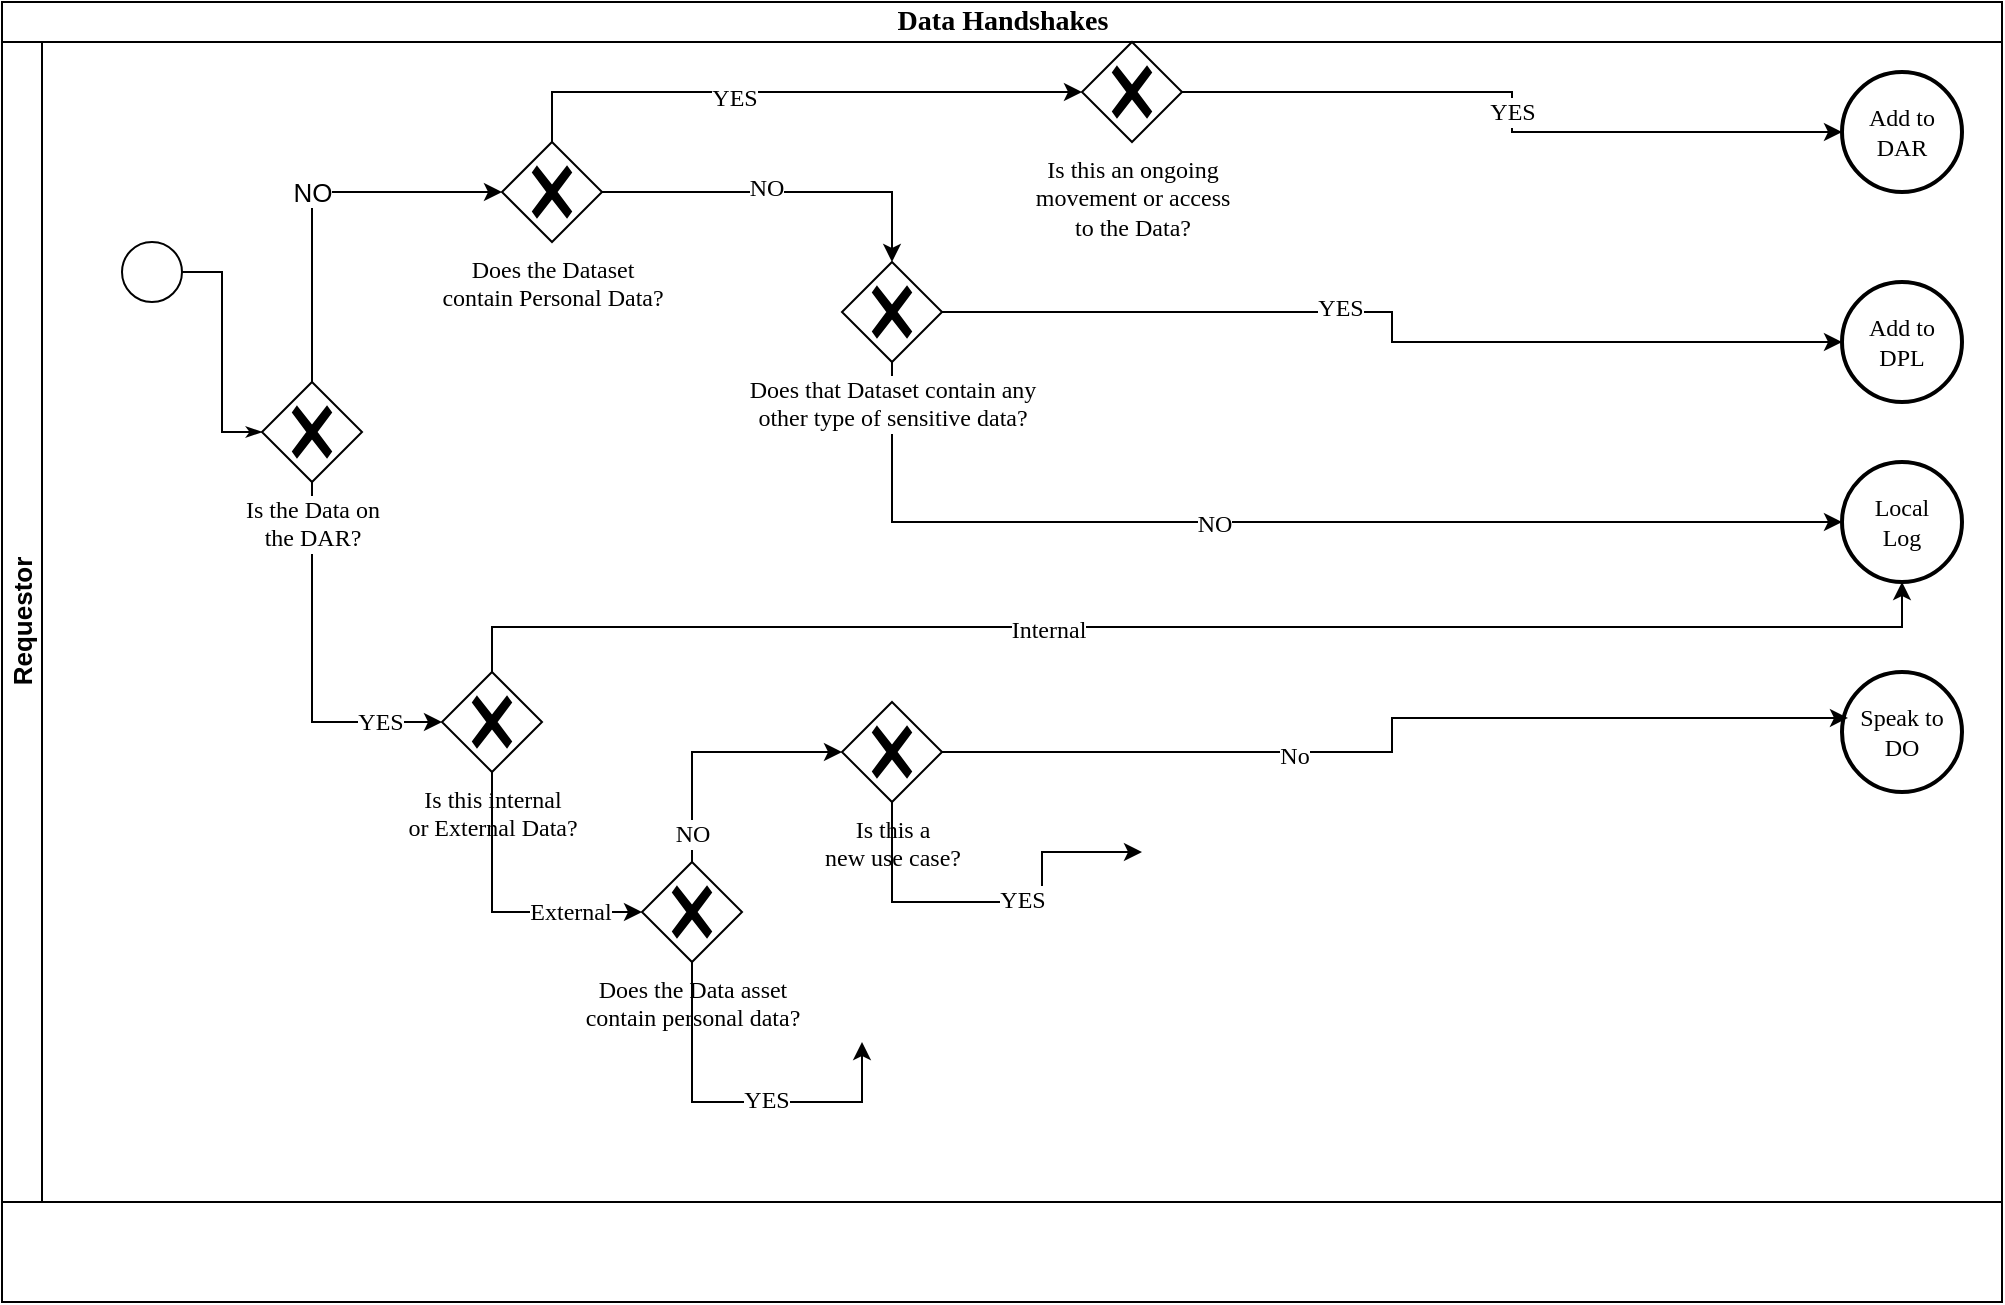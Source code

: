 <mxfile version="16.6.2" type="github"><diagram name="Page-1" id="c7488fd3-1785-93aa-aadb-54a6760d102a"><mxGraphModel dx="1422" dy="794" grid="1" gridSize="10" guides="1" tooltips="1" connect="1" arrows="1" fold="1" page="1" pageScale="1" pageWidth="1100" pageHeight="850" background="none" math="0" shadow="0"><root><mxCell id="0"/><mxCell id="1" parent="0"/><mxCell id="2b4e8129b02d487f-1" value="Data Handshakes" style="swimlane;html=1;childLayout=stackLayout;horizontal=1;startSize=20;horizontalStack=0;rounded=0;shadow=0;labelBackgroundColor=none;strokeWidth=1;fontFamily=Tahoma;fontSize=14;align=center;" parent="1" vertex="1"><mxGeometry x="30" y="40" width="1000" height="650" as="geometry"/></mxCell><mxCell id="2b4e8129b02d487f-2" value="Requestor" style="swimlane;html=1;startSize=20;horizontal=0;fontSize=13;" parent="2b4e8129b02d487f-1" vertex="1"><mxGeometry y="20" width="1000" height="580" as="geometry"/></mxCell><mxCell id="2b4e8129b02d487f-18" style="edgeStyle=orthogonalEdgeStyle;rounded=0;html=1;labelBackgroundColor=none;startArrow=none;startFill=0;startSize=5;endArrow=classicThin;endFill=1;endSize=5;jettySize=auto;orthogonalLoop=1;strokeWidth=1;fontFamily=Verdana;fontSize=8;entryX=0;entryY=0.5;entryDx=0;entryDy=0;entryPerimeter=0;" parent="2b4e8129b02d487f-2" source="2b4e8129b02d487f-5" target="doavLidQSD-IWdcF1o1F-40" edge="1"><mxGeometry relative="1" as="geometry"><mxPoint x="170" y="165" as="targetPoint"/></mxGeometry></mxCell><mxCell id="2b4e8129b02d487f-5" value="" style="ellipse;whiteSpace=wrap;html=1;rounded=0;shadow=0;labelBackgroundColor=none;strokeWidth=1;fontFamily=Verdana;fontSize=8;align=center;" parent="2b4e8129b02d487f-2" vertex="1"><mxGeometry x="60" y="100" width="30" height="30" as="geometry"/></mxCell><mxCell id="2b4e8129b02d487f-11" value="Add to DAR" style="ellipse;whiteSpace=wrap;html=1;rounded=0;shadow=0;labelBackgroundColor=none;strokeWidth=2;fontFamily=Verdana;fontSize=12;align=center;" parent="2b4e8129b02d487f-2" vertex="1"><mxGeometry x="920" y="15" width="60" height="60" as="geometry"/></mxCell><mxCell id="doavLidQSD-IWdcF1o1F-38" style="edgeStyle=orthogonalEdgeStyle;rounded=0;orthogonalLoop=1;jettySize=auto;html=1;entryX=0;entryY=0.5;entryDx=0;entryDy=0;fontSize=13;exitX=0.5;exitY=1;exitDx=0;exitDy=0;exitPerimeter=0;entryPerimeter=0;" parent="2b4e8129b02d487f-2" source="doavLidQSD-IWdcF1o1F-40" target="doavLidQSD-IWdcF1o1F-49" edge="1"><mxGeometry relative="1" as="geometry"><mxPoint x="215" y="210" as="sourcePoint"/><mxPoint x="280" y="258.5" as="targetPoint"/></mxGeometry></mxCell><mxCell id="doavLidQSD-IWdcF1o1F-48" value="YES" style="edgeLabel;html=1;align=center;verticalAlign=middle;resizable=0;points=[];fontSize=12;fontFamily=Tahoma;" parent="doavLidQSD-IWdcF1o1F-38" vertex="1" connectable="0"><mxGeometry x="0.655" y="1" relative="1" as="geometry"><mxPoint x="1" y="1" as="offset"/></mxGeometry></mxCell><mxCell id="doavLidQSD-IWdcF1o1F-39" value="NO" style="edgeStyle=orthogonalEdgeStyle;rounded=0;orthogonalLoop=1;jettySize=auto;html=1;entryX=0;entryY=0.5;entryDx=0;entryDy=0;fontSize=13;exitX=0.5;exitY=0;exitDx=0;exitDy=0;exitPerimeter=0;entryPerimeter=0;" parent="2b4e8129b02d487f-2" source="doavLidQSD-IWdcF1o1F-40" target="doavLidQSD-IWdcF1o1F-42" edge="1"><mxGeometry relative="1" as="geometry"><mxPoint x="215" y="120" as="sourcePoint"/><mxPoint x="290" y="68.5" as="targetPoint"/></mxGeometry></mxCell><mxCell id="doavLidQSD-IWdcF1o1F-40" value="Is the Data on &lt;br style=&quot;font-size: 12px;&quot;&gt;the DAR?" style="points=[[0.25,0.25,0],[0.5,0,0],[0.75,0.25,0],[1,0.5,0],[0.75,0.75,0],[0.5,1,0],[0.25,0.75,0],[0,0.5,0]];shape=mxgraph.bpmn.gateway2;html=1;verticalLabelPosition=bottom;labelBackgroundColor=#ffffff;verticalAlign=top;align=center;perimeter=rhombusPerimeter;outlineConnect=0;outline=none;symbol=none;gwType=exclusive;rounded=0;fontSize=12;fontFamily=Tahoma;" parent="2b4e8129b02d487f-2" vertex="1"><mxGeometry x="130" y="170" width="50" height="50" as="geometry"/></mxCell><mxCell id="doavLidQSD-IWdcF1o1F-53" style="edgeStyle=orthogonalEdgeStyle;rounded=0;orthogonalLoop=1;jettySize=auto;html=1;exitX=1;exitY=0.5;exitDx=0;exitDy=0;exitPerimeter=0;fontFamily=Tahoma;fontSize=12;" parent="2b4e8129b02d487f-2" source="doavLidQSD-IWdcF1o1F-42" target="doavLidQSD-IWdcF1o1F-52" edge="1"><mxGeometry relative="1" as="geometry"/></mxCell><mxCell id="doavLidQSD-IWdcF1o1F-61" value="NO" style="edgeLabel;html=1;align=center;verticalAlign=middle;resizable=0;points=[];fontSize=12;fontFamily=Tahoma;" parent="doavLidQSD-IWdcF1o1F-53" vertex="1" connectable="0"><mxGeometry x="-0.089" y="2" relative="1" as="geometry"><mxPoint as="offset"/></mxGeometry></mxCell><mxCell id="doavLidQSD-IWdcF1o1F-55" style="edgeStyle=orthogonalEdgeStyle;rounded=0;orthogonalLoop=1;jettySize=auto;html=1;exitX=0.5;exitY=0;exitDx=0;exitDy=0;exitPerimeter=0;entryX=0;entryY=0.5;entryDx=0;entryDy=0;entryPerimeter=0;fontFamily=Tahoma;fontSize=12;" parent="2b4e8129b02d487f-2" source="doavLidQSD-IWdcF1o1F-42" target="doavLidQSD-IWdcF1o1F-54" edge="1"><mxGeometry relative="1" as="geometry"/></mxCell><mxCell id="doavLidQSD-IWdcF1o1F-58" value="YES" style="edgeLabel;html=1;align=center;verticalAlign=middle;resizable=0;points=[];fontSize=12;fontFamily=Tahoma;" parent="doavLidQSD-IWdcF1o1F-55" vertex="1" connectable="0"><mxGeometry x="-0.205" y="-2" relative="1" as="geometry"><mxPoint y="1" as="offset"/></mxGeometry></mxCell><mxCell id="doavLidQSD-IWdcF1o1F-42" value="Does the Dataset&lt;br style=&quot;font-size: 12px&quot;&gt;contain Personal Data?" style="points=[[0.25,0.25,0],[0.5,0,0],[0.75,0.25,0],[1,0.5,0],[0.75,0.75,0],[0.5,1,0],[0.25,0.75,0],[0,0.5,0]];shape=mxgraph.bpmn.gateway2;html=1;verticalLabelPosition=bottom;labelBackgroundColor=#ffffff;verticalAlign=top;align=center;perimeter=rhombusPerimeter;outlineConnect=0;outline=none;symbol=none;gwType=exclusive;rounded=0;fontFamily=Tahoma;fontSize=12;" parent="2b4e8129b02d487f-2" vertex="1"><mxGeometry x="250" y="50" width="50" height="50" as="geometry"/></mxCell><mxCell id="doavLidQSD-IWdcF1o1F-70" value="" style="edgeStyle=orthogonalEdgeStyle;rounded=0;orthogonalLoop=1;jettySize=auto;html=1;fontFamily=Tahoma;fontSize=12;exitX=0.5;exitY=0;exitDx=0;exitDy=0;exitPerimeter=0;" parent="2b4e8129b02d487f-2" source="doavLidQSD-IWdcF1o1F-49" target="doavLidQSD-IWdcF1o1F-66" edge="1"><mxGeometry relative="1" as="geometry"><mxPoint x="340" y="295" as="targetPoint"/></mxGeometry></mxCell><mxCell id="doavLidQSD-IWdcF1o1F-71" value="Internal" style="edgeLabel;html=1;align=center;verticalAlign=middle;resizable=0;points=[];fontSize=12;fontFamily=Tahoma;" parent="doavLidQSD-IWdcF1o1F-70" vertex="1" connectable="0"><mxGeometry x="-0.2" y="-1" relative="1" as="geometry"><mxPoint as="offset"/></mxGeometry></mxCell><mxCell id="doavLidQSD-IWdcF1o1F-49" value="Is this internal&lt;br&gt;or External Data?" style="points=[[0.25,0.25,0],[0.5,0,0],[0.75,0.25,0],[1,0.5,0],[0.75,0.75,0],[0.5,1,0],[0.25,0.75,0],[0,0.5,0]];shape=mxgraph.bpmn.gateway2;html=1;verticalLabelPosition=bottom;labelBackgroundColor=#ffffff;verticalAlign=top;align=center;perimeter=rhombusPerimeter;outlineConnect=0;outline=none;symbol=none;gwType=exclusive;rounded=0;fontFamily=Tahoma;fontSize=12;" parent="2b4e8129b02d487f-2" vertex="1"><mxGeometry x="220" y="315" width="50" height="50" as="geometry"/></mxCell><mxCell id="doavLidQSD-IWdcF1o1F-64" style="edgeStyle=orthogonalEdgeStyle;rounded=0;orthogonalLoop=1;jettySize=auto;html=1;exitX=1;exitY=0.5;exitDx=0;exitDy=0;exitPerimeter=0;entryX=0;entryY=0.5;entryDx=0;entryDy=0;fontFamily=Tahoma;fontSize=12;" parent="2b4e8129b02d487f-2" source="doavLidQSD-IWdcF1o1F-52" target="doavLidQSD-IWdcF1o1F-63" edge="1"><mxGeometry relative="1" as="geometry"/></mxCell><mxCell id="doavLidQSD-IWdcF1o1F-65" value="YES" style="edgeLabel;html=1;align=center;verticalAlign=middle;resizable=0;points=[];fontSize=12;fontFamily=Tahoma;" parent="doavLidQSD-IWdcF1o1F-64" vertex="1" connectable="0"><mxGeometry x="-0.144" y="2" relative="1" as="geometry"><mxPoint as="offset"/></mxGeometry></mxCell><mxCell id="doavLidQSD-IWdcF1o1F-67" style="edgeStyle=orthogonalEdgeStyle;rounded=0;orthogonalLoop=1;jettySize=auto;html=1;exitX=0.5;exitY=1;exitDx=0;exitDy=0;exitPerimeter=0;entryX=0;entryY=0.5;entryDx=0;entryDy=0;fontFamily=Tahoma;fontSize=12;" parent="2b4e8129b02d487f-2" source="doavLidQSD-IWdcF1o1F-52" target="doavLidQSD-IWdcF1o1F-66" edge="1"><mxGeometry relative="1" as="geometry"/></mxCell><mxCell id="doavLidQSD-IWdcF1o1F-68" value="NO" style="edgeLabel;html=1;align=center;verticalAlign=middle;resizable=0;points=[];fontSize=12;fontFamily=Tahoma;" parent="doavLidQSD-IWdcF1o1F-67" vertex="1" connectable="0"><mxGeometry x="-0.132" y="-1" relative="1" as="geometry"><mxPoint as="offset"/></mxGeometry></mxCell><mxCell id="doavLidQSD-IWdcF1o1F-52" value="Does that Dataset contain any&lt;br&gt;other type of sensitive data?" style="points=[[0.25,0.25,0],[0.5,0,0],[0.75,0.25,0],[1,0.5,0],[0.75,0.75,0],[0.5,1,0],[0.25,0.75,0],[0,0.5,0]];shape=mxgraph.bpmn.gateway2;html=1;verticalLabelPosition=bottom;labelBackgroundColor=#ffffff;verticalAlign=top;align=center;perimeter=rhombusPerimeter;outlineConnect=0;outline=none;symbol=none;gwType=exclusive;rounded=0;fontFamily=Tahoma;fontSize=12;" parent="2b4e8129b02d487f-2" vertex="1"><mxGeometry x="420" y="110" width="50" height="50" as="geometry"/></mxCell><mxCell id="doavLidQSD-IWdcF1o1F-60" value="YES" style="edgeStyle=orthogonalEdgeStyle;rounded=0;orthogonalLoop=1;jettySize=auto;html=1;exitX=1;exitY=0.5;exitDx=0;exitDy=0;exitPerimeter=0;fontFamily=Tahoma;fontSize=12;" parent="2b4e8129b02d487f-2" source="doavLidQSD-IWdcF1o1F-54" target="2b4e8129b02d487f-11" edge="1"><mxGeometry relative="1" as="geometry"><mxPoint x="630" y="35" as="targetPoint"/></mxGeometry></mxCell><mxCell id="doavLidQSD-IWdcF1o1F-54" value="Is this an ongoing &lt;br&gt;movement or access&lt;br&gt;to the Data?" style="points=[[0.25,0.25,0],[0.5,0,0],[0.75,0.25,0],[1,0.5,0],[0.75,0.75,0],[0.5,1,0],[0.25,0.75,0],[0,0.5,0]];shape=mxgraph.bpmn.gateway2;html=1;verticalLabelPosition=bottom;labelBackgroundColor=#ffffff;verticalAlign=top;align=center;perimeter=rhombusPerimeter;outlineConnect=0;outline=none;symbol=none;gwType=exclusive;rounded=0;fontFamily=Tahoma;fontSize=12;" parent="2b4e8129b02d487f-2" vertex="1"><mxGeometry x="540" width="50" height="50" as="geometry"/></mxCell><mxCell id="doavLidQSD-IWdcF1o1F-63" value="Add to DPL" style="ellipse;whiteSpace=wrap;html=1;rounded=0;shadow=0;labelBackgroundColor=none;strokeWidth=2;fontFamily=Verdana;fontSize=12;align=center;" parent="2b4e8129b02d487f-2" vertex="1"><mxGeometry x="920" y="120" width="60" height="60" as="geometry"/></mxCell><mxCell id="doavLidQSD-IWdcF1o1F-66" value="Local&lt;br&gt;Log" style="ellipse;whiteSpace=wrap;html=1;rounded=0;shadow=0;labelBackgroundColor=none;strokeWidth=2;fontFamily=Verdana;fontSize=12;align=center;" parent="2b4e8129b02d487f-2" vertex="1"><mxGeometry x="920" y="210" width="60" height="60" as="geometry"/></mxCell><mxCell id="doavLidQSD-IWdcF1o1F-76" value="" style="edgeStyle=orthogonalEdgeStyle;rounded=0;orthogonalLoop=1;jettySize=auto;html=1;fontFamily=Tahoma;fontSize=12;exitX=0.5;exitY=0;exitDx=0;exitDy=0;exitPerimeter=0;entryX=0;entryY=0.5;entryDx=0;entryDy=0;entryPerimeter=0;" parent="2b4e8129b02d487f-2" source="doavLidQSD-IWdcF1o1F-72" target="doavLidQSD-IWdcF1o1F-75" edge="1"><mxGeometry relative="1" as="geometry"/></mxCell><mxCell id="doavLidQSD-IWdcF1o1F-77" value="NO" style="edgeLabel;html=1;align=center;verticalAlign=middle;resizable=0;points=[];fontSize=12;fontFamily=Tahoma;" parent="doavLidQSD-IWdcF1o1F-76" vertex="1" connectable="0"><mxGeometry x="-0.783" relative="1" as="geometry"><mxPoint as="offset"/></mxGeometry></mxCell><mxCell id="doavLidQSD-IWdcF1o1F-72" value="Does the Data asset&lt;br&gt;contain personal data?" style="points=[[0.25,0.25,0],[0.5,0,0],[0.75,0.25,0],[1,0.5,0],[0.75,0.75,0],[0.5,1,0],[0.25,0.75,0],[0,0.5,0]];shape=mxgraph.bpmn.gateway2;html=1;verticalLabelPosition=bottom;labelBackgroundColor=#ffffff;verticalAlign=top;align=center;perimeter=rhombusPerimeter;outlineConnect=0;outline=none;symbol=none;gwType=exclusive;rounded=0;fontFamily=Tahoma;fontSize=12;" parent="2b4e8129b02d487f-2" vertex="1"><mxGeometry x="320" y="410" width="50" height="50" as="geometry"/></mxCell><mxCell id="doavLidQSD-IWdcF1o1F-73" value="" style="edgeStyle=orthogonalEdgeStyle;rounded=0;orthogonalLoop=1;jettySize=auto;html=1;fontFamily=Tahoma;fontSize=12;exitX=0.5;exitY=1;exitDx=0;exitDy=0;exitPerimeter=0;entryX=0;entryY=0.5;entryDx=0;entryDy=0;entryPerimeter=0;" parent="2b4e8129b02d487f-2" source="doavLidQSD-IWdcF1o1F-49" target="doavLidQSD-IWdcF1o1F-72" edge="1"><mxGeometry relative="1" as="geometry"/></mxCell><mxCell id="doavLidQSD-IWdcF1o1F-74" value="External" style="edgeLabel;html=1;align=center;verticalAlign=middle;resizable=0;points=[];fontSize=12;fontFamily=Tahoma;" parent="doavLidQSD-IWdcF1o1F-73" vertex="1" connectable="0"><mxGeometry x="0.503" relative="1" as="geometry"><mxPoint as="offset"/></mxGeometry></mxCell><mxCell id="doavLidQSD-IWdcF1o1F-75" value="Is this a &lt;br&gt;new use case?" style="points=[[0.25,0.25,0],[0.5,0,0],[0.75,0.25,0],[1,0.5,0],[0.75,0.75,0],[0.5,1,0],[0.25,0.75,0],[0,0.5,0]];shape=mxgraph.bpmn.gateway2;html=1;verticalLabelPosition=bottom;labelBackgroundColor=#ffffff;verticalAlign=top;align=center;perimeter=rhombusPerimeter;outlineConnect=0;outline=none;symbol=none;gwType=exclusive;rounded=0;fontFamily=Tahoma;fontSize=12;" parent="2b4e8129b02d487f-2" vertex="1"><mxGeometry x="420" y="330" width="50" height="50" as="geometry"/></mxCell><mxCell id="doavLidQSD-IWdcF1o1F-80" value="Speak to DO" style="ellipse;whiteSpace=wrap;html=1;rounded=0;shadow=0;labelBackgroundColor=none;strokeWidth=2;fontFamily=Verdana;fontSize=12;align=center;" parent="2b4e8129b02d487f-2" vertex="1"><mxGeometry x="920" y="315" width="60" height="60" as="geometry"/></mxCell><mxCell id="doavLidQSD-IWdcF1o1F-78" style="edgeStyle=orthogonalEdgeStyle;rounded=0;orthogonalLoop=1;jettySize=auto;html=1;exitX=1;exitY=0.5;exitDx=0;exitDy=0;exitPerimeter=0;fontFamily=Tahoma;fontSize=12;entryX=0.05;entryY=0.383;entryDx=0;entryDy=0;entryPerimeter=0;" parent="2b4e8129b02d487f-2" source="doavLidQSD-IWdcF1o1F-75" target="doavLidQSD-IWdcF1o1F-80" edge="1"><mxGeometry relative="1" as="geometry"><mxPoint x="770" y="350" as="targetPoint"/></mxGeometry></mxCell><mxCell id="doavLidQSD-IWdcF1o1F-79" value="No" style="edgeLabel;html=1;align=center;verticalAlign=middle;resizable=0;points=[];fontSize=12;fontFamily=Tahoma;" parent="doavLidQSD-IWdcF1o1F-78" vertex="1" connectable="0"><mxGeometry x="-0.253" y="-2" relative="1" as="geometry"><mxPoint as="offset"/></mxGeometry></mxCell><mxCell id="doavLidQSD-IWdcF1o1F-82" value="" style="edgeStyle=orthogonalEdgeStyle;rounded=0;orthogonalLoop=1;jettySize=auto;html=1;fontFamily=Tahoma;fontSize=12;exitX=0.5;exitY=1;exitDx=0;exitDy=0;exitPerimeter=0;" parent="2b4e8129b02d487f-2" source="doavLidQSD-IWdcF1o1F-75" edge="1"><mxGeometry relative="1" as="geometry"><Array as="points"><mxPoint x="445" y="430"/><mxPoint x="520" y="430"/><mxPoint x="520" y="405"/></Array><mxPoint x="570" y="405" as="targetPoint"/></mxGeometry></mxCell><mxCell id="doavLidQSD-IWdcF1o1F-83" value="YES" style="edgeLabel;html=1;align=center;verticalAlign=middle;resizable=0;points=[];fontSize=12;fontFamily=Tahoma;" parent="doavLidQSD-IWdcF1o1F-82" vertex="1" connectable="0"><mxGeometry x="0.15" y="1" relative="1" as="geometry"><mxPoint as="offset"/></mxGeometry></mxCell><mxCell id="B5CCQypg1RYgGtw9VgAg-1" value="" style="edgeStyle=orthogonalEdgeStyle;rounded=0;orthogonalLoop=1;jettySize=auto;html=1;fontFamily=Tahoma;fontSize=12;exitX=0.5;exitY=1;exitDx=0;exitDy=0;exitPerimeter=0;" parent="1" source="doavLidQSD-IWdcF1o1F-72" edge="1"><mxGeometry relative="1" as="geometry"><Array as="points"><mxPoint x="375" y="590"/><mxPoint x="460" y="590"/></Array><mxPoint x="485" y="450" as="sourcePoint"/><mxPoint x="460" y="560" as="targetPoint"/></mxGeometry></mxCell><mxCell id="B5CCQypg1RYgGtw9VgAg-2" value="YES" style="edgeLabel;html=1;align=center;verticalAlign=middle;resizable=0;points=[];fontSize=12;fontFamily=Tahoma;" parent="B5CCQypg1RYgGtw9VgAg-1" vertex="1" connectable="0"><mxGeometry x="0.15" y="1" relative="1" as="geometry"><mxPoint as="offset"/></mxGeometry></mxCell></root></mxGraphModel></diagram></mxfile>